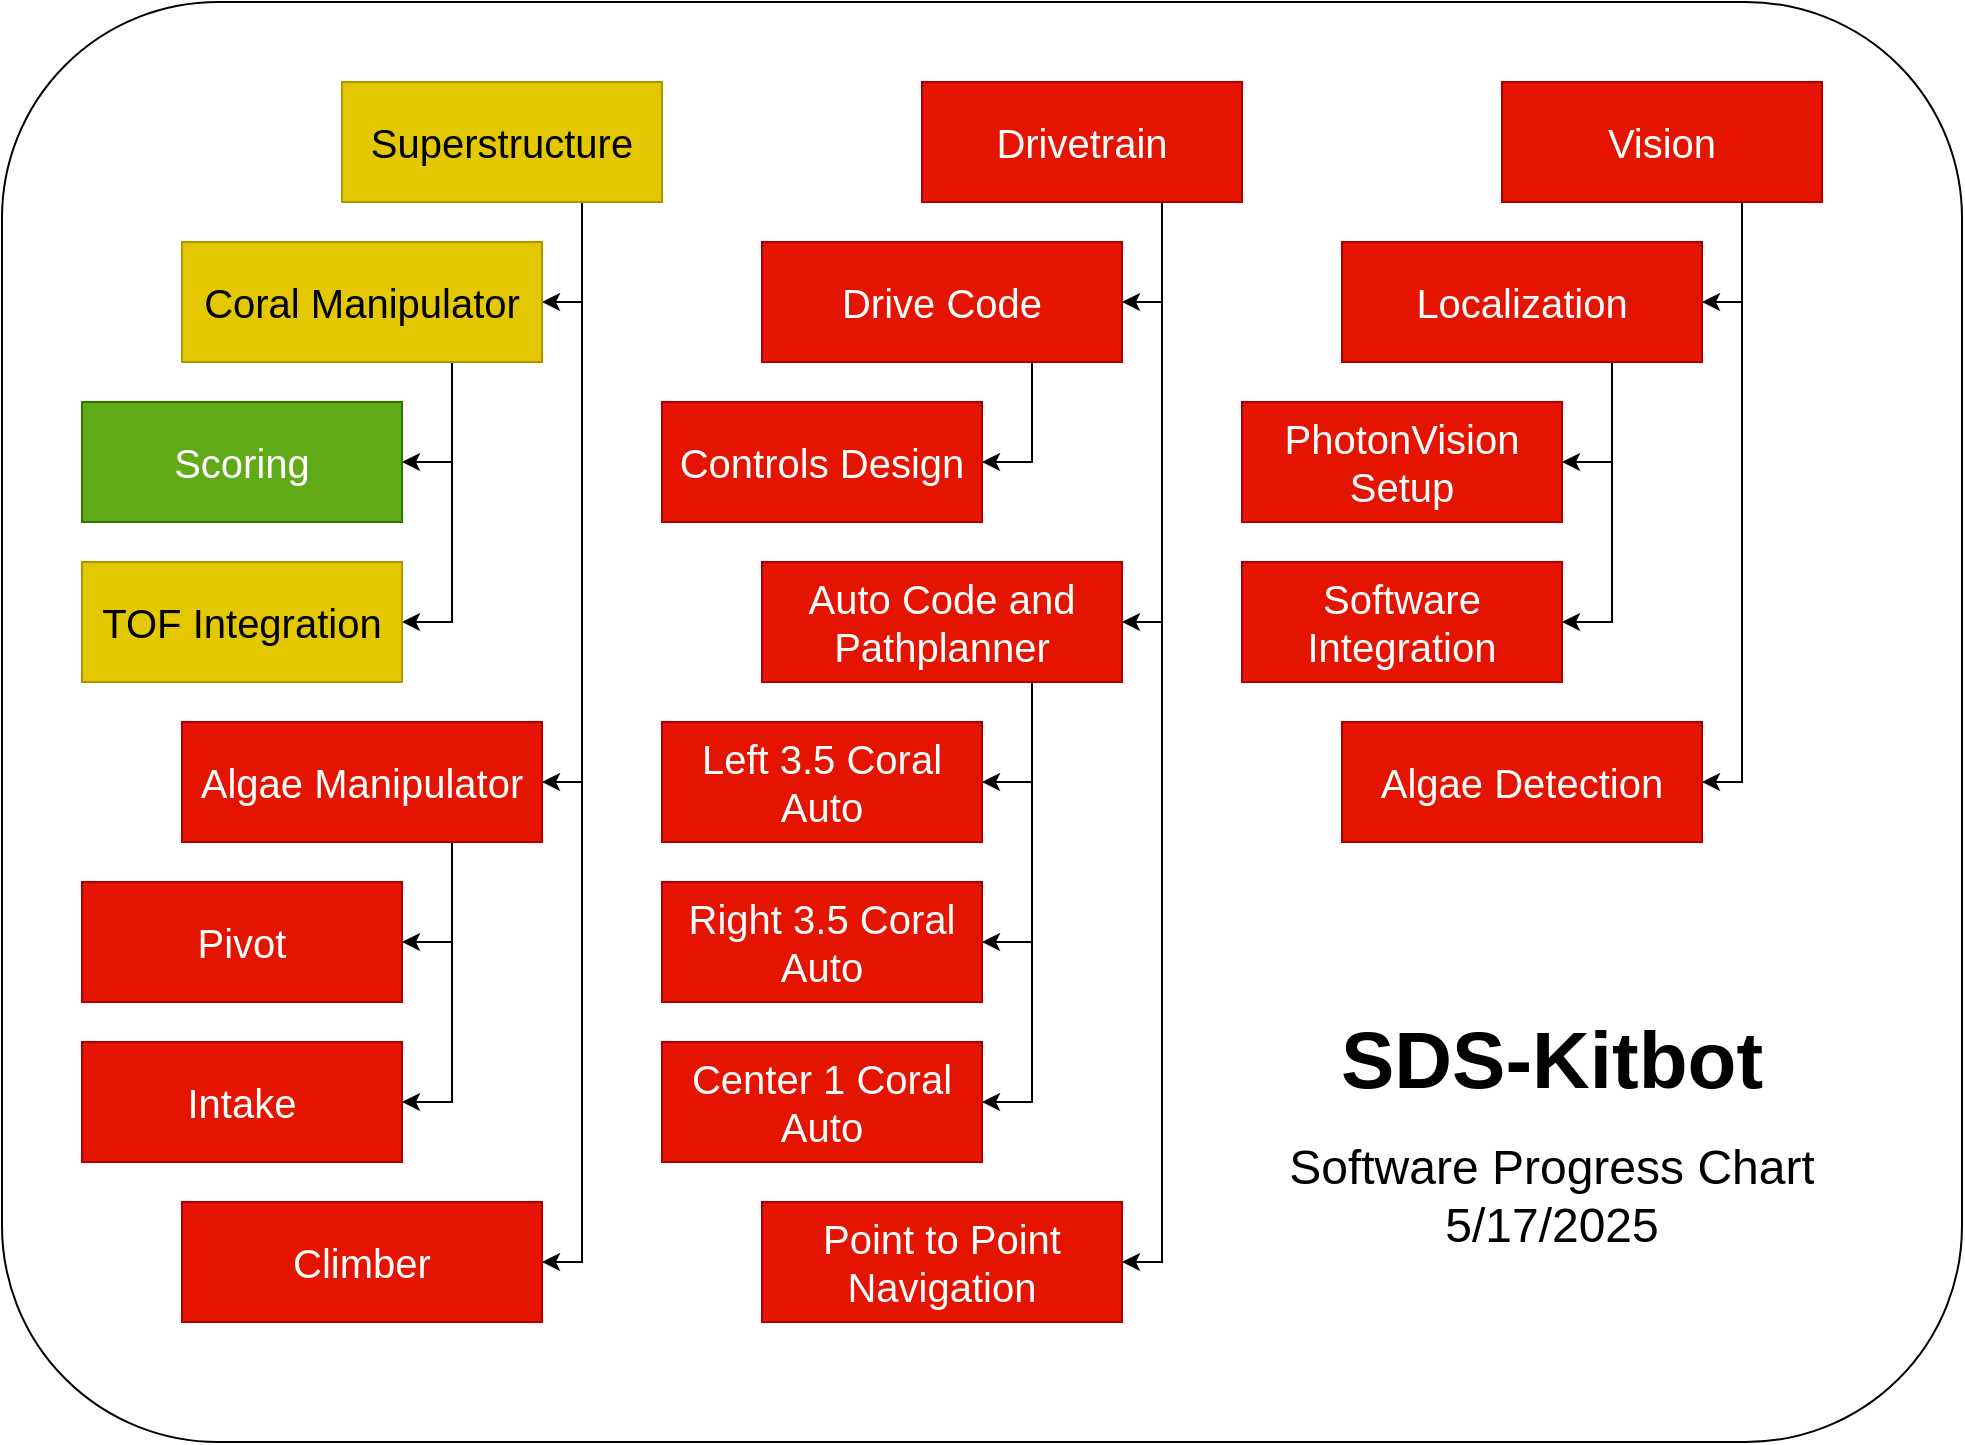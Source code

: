 <mxfile version="27.0.5">
  <diagram name="Page-1" id="dug8fv7ycsA11RF5Gt8a">
    <mxGraphModel dx="2916" dy="2302" grid="1" gridSize="10" guides="1" tooltips="1" connect="1" arrows="1" fold="1" page="1" pageScale="1" pageWidth="850" pageHeight="1100" math="0" shadow="0">
      <root>
        <mxCell id="0" />
        <mxCell id="1" parent="0" />
        <mxCell id="UqHOQpS3FC7qUrL0Vxzs-60" value="" style="rounded=1;whiteSpace=wrap;html=1;" vertex="1" parent="1">
          <mxGeometry x="-30" y="-30" width="980" height="720" as="geometry" />
        </mxCell>
        <mxCell id="UqHOQpS3FC7qUrL0Vxzs-7" style="edgeStyle=orthogonalEdgeStyle;rounded=0;orthogonalLoop=1;jettySize=auto;html=1;exitX=0.75;exitY=1;exitDx=0;exitDy=0;entryX=1;entryY=0.5;entryDx=0;entryDy=0;" edge="1" parent="1" source="UqHOQpS3FC7qUrL0Vxzs-1" target="UqHOQpS3FC7qUrL0Vxzs-2">
          <mxGeometry relative="1" as="geometry" />
        </mxCell>
        <mxCell id="UqHOQpS3FC7qUrL0Vxzs-10" style="edgeStyle=orthogonalEdgeStyle;rounded=0;orthogonalLoop=1;jettySize=auto;html=1;exitX=0.75;exitY=1;exitDx=0;exitDy=0;entryX=1;entryY=0.5;entryDx=0;entryDy=0;" edge="1" parent="1" source="UqHOQpS3FC7qUrL0Vxzs-1" target="UqHOQpS3FC7qUrL0Vxzs-9">
          <mxGeometry relative="1" as="geometry" />
        </mxCell>
        <mxCell id="UqHOQpS3FC7qUrL0Vxzs-16" style="edgeStyle=orthogonalEdgeStyle;rounded=0;orthogonalLoop=1;jettySize=auto;html=1;exitX=0.75;exitY=1;exitDx=0;exitDy=0;entryX=1;entryY=0.5;entryDx=0;entryDy=0;" edge="1" parent="1" source="UqHOQpS3FC7qUrL0Vxzs-1" target="UqHOQpS3FC7qUrL0Vxzs-15">
          <mxGeometry relative="1" as="geometry" />
        </mxCell>
        <mxCell id="UqHOQpS3FC7qUrL0Vxzs-1" value="Superstructure" style="rounded=0;whiteSpace=wrap;html=1;fontSize=20;fillColor=#e3c800;fontColor=#000000;strokeColor=#B09500;" vertex="1" parent="1">
          <mxGeometry x="140" y="10" width="160" height="60" as="geometry" />
        </mxCell>
        <mxCell id="UqHOQpS3FC7qUrL0Vxzs-5" style="edgeStyle=orthogonalEdgeStyle;rounded=0;orthogonalLoop=1;jettySize=auto;html=1;exitX=0.75;exitY=1;exitDx=0;exitDy=0;entryX=1;entryY=0.5;entryDx=0;entryDy=0;" edge="1" parent="1" source="UqHOQpS3FC7qUrL0Vxzs-2" target="UqHOQpS3FC7qUrL0Vxzs-3">
          <mxGeometry relative="1" as="geometry" />
        </mxCell>
        <mxCell id="UqHOQpS3FC7qUrL0Vxzs-6" style="edgeStyle=orthogonalEdgeStyle;rounded=0;orthogonalLoop=1;jettySize=auto;html=1;exitX=0.75;exitY=1;exitDx=0;exitDy=0;entryX=1;entryY=0.5;entryDx=0;entryDy=0;" edge="1" parent="1" source="UqHOQpS3FC7qUrL0Vxzs-2" target="UqHOQpS3FC7qUrL0Vxzs-4">
          <mxGeometry relative="1" as="geometry" />
        </mxCell>
        <mxCell id="UqHOQpS3FC7qUrL0Vxzs-2" value="Coral Manipulator" style="rounded=0;whiteSpace=wrap;html=1;fontSize=20;fillColor=#e3c800;fontColor=#000000;strokeColor=#B09500;" vertex="1" parent="1">
          <mxGeometry x="60" y="90" width="180" height="60" as="geometry" />
        </mxCell>
        <mxCell id="UqHOQpS3FC7qUrL0Vxzs-3" value="Scoring" style="rounded=0;whiteSpace=wrap;html=1;fontSize=20;fillColor=#60a917;fontColor=#ffffff;strokeColor=#2D7600;" vertex="1" parent="1">
          <mxGeometry x="10" y="170" width="160" height="60" as="geometry" />
        </mxCell>
        <mxCell id="UqHOQpS3FC7qUrL0Vxzs-4" value="TOF Integration" style="rounded=0;whiteSpace=wrap;html=1;fontSize=20;fillColor=#e3c800;fontColor=#000000;strokeColor=#B09500;" vertex="1" parent="1">
          <mxGeometry x="10" y="250" width="160" height="60" as="geometry" />
        </mxCell>
        <mxCell id="UqHOQpS3FC7qUrL0Vxzs-13" style="edgeStyle=orthogonalEdgeStyle;rounded=0;orthogonalLoop=1;jettySize=auto;html=1;exitX=0.75;exitY=1;exitDx=0;exitDy=0;entryX=1;entryY=0.5;entryDx=0;entryDy=0;" edge="1" parent="1" source="UqHOQpS3FC7qUrL0Vxzs-9" target="UqHOQpS3FC7qUrL0Vxzs-11">
          <mxGeometry relative="1" as="geometry" />
        </mxCell>
        <mxCell id="UqHOQpS3FC7qUrL0Vxzs-14" style="edgeStyle=orthogonalEdgeStyle;rounded=0;orthogonalLoop=1;jettySize=auto;html=1;exitX=0.75;exitY=1;exitDx=0;exitDy=0;entryX=1;entryY=0.5;entryDx=0;entryDy=0;" edge="1" parent="1" source="UqHOQpS3FC7qUrL0Vxzs-9" target="UqHOQpS3FC7qUrL0Vxzs-12">
          <mxGeometry relative="1" as="geometry" />
        </mxCell>
        <mxCell id="UqHOQpS3FC7qUrL0Vxzs-9" value="Algae Manipulator" style="rounded=0;whiteSpace=wrap;html=1;fontSize=20;fillColor=#e51400;fontColor=#ffffff;strokeColor=#B20000;" vertex="1" parent="1">
          <mxGeometry x="60" y="330" width="180" height="60" as="geometry" />
        </mxCell>
        <mxCell id="UqHOQpS3FC7qUrL0Vxzs-11" value="Pivot" style="rounded=0;whiteSpace=wrap;html=1;fontSize=20;fillColor=#e51400;fontColor=#ffffff;strokeColor=#B20000;" vertex="1" parent="1">
          <mxGeometry x="10" y="410" width="160" height="60" as="geometry" />
        </mxCell>
        <mxCell id="UqHOQpS3FC7qUrL0Vxzs-12" value="Intake" style="rounded=0;whiteSpace=wrap;html=1;fontSize=20;fillColor=#e51400;fontColor=#ffffff;strokeColor=#B20000;" vertex="1" parent="1">
          <mxGeometry x="10" y="490" width="160" height="60" as="geometry" />
        </mxCell>
        <mxCell id="UqHOQpS3FC7qUrL0Vxzs-15" value="Climber" style="rounded=0;whiteSpace=wrap;html=1;fontSize=20;fillColor=#e51400;fontColor=#ffffff;strokeColor=#B20000;" vertex="1" parent="1">
          <mxGeometry x="60" y="570" width="180" height="60" as="geometry" />
        </mxCell>
        <mxCell id="UqHOQpS3FC7qUrL0Vxzs-18" style="edgeStyle=orthogonalEdgeStyle;rounded=0;orthogonalLoop=1;jettySize=auto;html=1;exitX=0.75;exitY=1;exitDx=0;exitDy=0;entryX=1;entryY=0.5;entryDx=0;entryDy=0;" edge="1" parent="1" source="UqHOQpS3FC7qUrL0Vxzs-21" target="UqHOQpS3FC7qUrL0Vxzs-24">
          <mxGeometry relative="1" as="geometry" />
        </mxCell>
        <mxCell id="UqHOQpS3FC7qUrL0Vxzs-19" style="edgeStyle=orthogonalEdgeStyle;rounded=0;orthogonalLoop=1;jettySize=auto;html=1;exitX=0.75;exitY=1;exitDx=0;exitDy=0;entryX=1;entryY=0.5;entryDx=0;entryDy=0;" edge="1" parent="1" source="UqHOQpS3FC7qUrL0Vxzs-21" target="UqHOQpS3FC7qUrL0Vxzs-29">
          <mxGeometry relative="1" as="geometry" />
        </mxCell>
        <mxCell id="UqHOQpS3FC7qUrL0Vxzs-54" style="edgeStyle=orthogonalEdgeStyle;rounded=0;orthogonalLoop=1;jettySize=auto;html=1;exitX=0.75;exitY=1;exitDx=0;exitDy=0;entryX=1;entryY=0.5;entryDx=0;entryDy=0;" edge="1" parent="1" source="UqHOQpS3FC7qUrL0Vxzs-21" target="UqHOQpS3FC7qUrL0Vxzs-53">
          <mxGeometry relative="1" as="geometry" />
        </mxCell>
        <mxCell id="UqHOQpS3FC7qUrL0Vxzs-21" value="Drivetrain" style="rounded=0;whiteSpace=wrap;html=1;fontSize=20;fillColor=#e51400;fontColor=#ffffff;strokeColor=#B20000;" vertex="1" parent="1">
          <mxGeometry x="430" y="10" width="160" height="60" as="geometry" />
        </mxCell>
        <mxCell id="UqHOQpS3FC7qUrL0Vxzs-59" style="edgeStyle=orthogonalEdgeStyle;rounded=0;orthogonalLoop=1;jettySize=auto;html=1;exitX=0.75;exitY=1;exitDx=0;exitDy=0;entryX=1;entryY=0.5;entryDx=0;entryDy=0;" edge="1" parent="1" source="UqHOQpS3FC7qUrL0Vxzs-24" target="UqHOQpS3FC7qUrL0Vxzs-26">
          <mxGeometry relative="1" as="geometry" />
        </mxCell>
        <mxCell id="UqHOQpS3FC7qUrL0Vxzs-24" value="Drive Code" style="rounded=0;whiteSpace=wrap;html=1;fontSize=20;fillColor=#e51400;fontColor=#ffffff;strokeColor=#B20000;" vertex="1" parent="1">
          <mxGeometry x="350" y="90" width="180" height="60" as="geometry" />
        </mxCell>
        <mxCell id="UqHOQpS3FC7qUrL0Vxzs-26" value="Controls Design" style="rounded=0;whiteSpace=wrap;html=1;fontSize=20;fillColor=#e51400;fontColor=#ffffff;strokeColor=#B20000;" vertex="1" parent="1">
          <mxGeometry x="300" y="170" width="160" height="60" as="geometry" />
        </mxCell>
        <mxCell id="UqHOQpS3FC7qUrL0Vxzs-27" style="edgeStyle=orthogonalEdgeStyle;rounded=0;orthogonalLoop=1;jettySize=auto;html=1;exitX=0.75;exitY=1;exitDx=0;exitDy=0;entryX=1;entryY=0.5;entryDx=0;entryDy=0;" edge="1" parent="1" source="UqHOQpS3FC7qUrL0Vxzs-29" target="UqHOQpS3FC7qUrL0Vxzs-30">
          <mxGeometry relative="1" as="geometry" />
        </mxCell>
        <mxCell id="UqHOQpS3FC7qUrL0Vxzs-28" style="edgeStyle=orthogonalEdgeStyle;rounded=0;orthogonalLoop=1;jettySize=auto;html=1;exitX=0.75;exitY=1;exitDx=0;exitDy=0;entryX=1;entryY=0.5;entryDx=0;entryDy=0;" edge="1" parent="1" source="UqHOQpS3FC7qUrL0Vxzs-29" target="UqHOQpS3FC7qUrL0Vxzs-31">
          <mxGeometry relative="1" as="geometry" />
        </mxCell>
        <mxCell id="UqHOQpS3FC7qUrL0Vxzs-35" style="edgeStyle=orthogonalEdgeStyle;rounded=0;orthogonalLoop=1;jettySize=auto;html=1;exitX=0.75;exitY=1;exitDx=0;exitDy=0;entryX=1;entryY=0.5;entryDx=0;entryDy=0;" edge="1" parent="1" source="UqHOQpS3FC7qUrL0Vxzs-29" target="UqHOQpS3FC7qUrL0Vxzs-34">
          <mxGeometry relative="1" as="geometry" />
        </mxCell>
        <mxCell id="UqHOQpS3FC7qUrL0Vxzs-29" value="Auto Code and Pathplanner" style="rounded=0;whiteSpace=wrap;html=1;fontSize=20;fillColor=#e51400;fontColor=#ffffff;strokeColor=#B20000;" vertex="1" parent="1">
          <mxGeometry x="350" y="250" width="180" height="60" as="geometry" />
        </mxCell>
        <mxCell id="UqHOQpS3FC7qUrL0Vxzs-30" value="Left 3.5 Coral Auto" style="rounded=0;whiteSpace=wrap;html=1;fontSize=20;fillColor=#e51400;fontColor=#ffffff;strokeColor=#B20000;" vertex="1" parent="1">
          <mxGeometry x="300" y="330" width="160" height="60" as="geometry" />
        </mxCell>
        <mxCell id="UqHOQpS3FC7qUrL0Vxzs-31" value="Right 3.5 Coral Auto" style="rounded=0;whiteSpace=wrap;html=1;fontSize=20;fillColor=#e51400;fontColor=#ffffff;strokeColor=#B20000;" vertex="1" parent="1">
          <mxGeometry x="300" y="410" width="160" height="60" as="geometry" />
        </mxCell>
        <mxCell id="UqHOQpS3FC7qUrL0Vxzs-34" value="Center 1 Coral Auto" style="rounded=0;whiteSpace=wrap;html=1;fontSize=20;fillColor=#e51400;fontColor=#ffffff;strokeColor=#B20000;" vertex="1" parent="1">
          <mxGeometry x="300" y="490" width="160" height="60" as="geometry" />
        </mxCell>
        <mxCell id="UqHOQpS3FC7qUrL0Vxzs-38" style="edgeStyle=orthogonalEdgeStyle;rounded=0;orthogonalLoop=1;jettySize=auto;html=1;exitX=0.75;exitY=1;exitDx=0;exitDy=0;entryX=1;entryY=0.5;entryDx=0;entryDy=0;" edge="1" parent="1" source="UqHOQpS3FC7qUrL0Vxzs-40" target="UqHOQpS3FC7qUrL0Vxzs-43">
          <mxGeometry relative="1" as="geometry" />
        </mxCell>
        <mxCell id="UqHOQpS3FC7qUrL0Vxzs-39" style="edgeStyle=orthogonalEdgeStyle;rounded=0;orthogonalLoop=1;jettySize=auto;html=1;exitX=0.75;exitY=1;exitDx=0;exitDy=0;entryX=1;entryY=0.5;entryDx=0;entryDy=0;" edge="1" parent="1" source="UqHOQpS3FC7qUrL0Vxzs-40" target="UqHOQpS3FC7qUrL0Vxzs-49">
          <mxGeometry relative="1" as="geometry" />
        </mxCell>
        <mxCell id="UqHOQpS3FC7qUrL0Vxzs-40" value="Vision" style="rounded=0;whiteSpace=wrap;html=1;fontSize=20;fillColor=#e51400;fontColor=#ffffff;strokeColor=#B20000;" vertex="1" parent="1">
          <mxGeometry x="720" y="10" width="160" height="60" as="geometry" />
        </mxCell>
        <mxCell id="UqHOQpS3FC7qUrL0Vxzs-56" style="edgeStyle=orthogonalEdgeStyle;rounded=0;orthogonalLoop=1;jettySize=auto;html=1;exitX=0.75;exitY=1;exitDx=0;exitDy=0;entryX=1;entryY=0.5;entryDx=0;entryDy=0;" edge="1" parent="1" source="UqHOQpS3FC7qUrL0Vxzs-43" target="UqHOQpS3FC7qUrL0Vxzs-55">
          <mxGeometry relative="1" as="geometry" />
        </mxCell>
        <mxCell id="UqHOQpS3FC7qUrL0Vxzs-58" style="edgeStyle=orthogonalEdgeStyle;rounded=0;orthogonalLoop=1;jettySize=auto;html=1;exitX=0.75;exitY=1;exitDx=0;exitDy=0;entryX=1;entryY=0.5;entryDx=0;entryDy=0;" edge="1" parent="1" source="UqHOQpS3FC7qUrL0Vxzs-43" target="UqHOQpS3FC7qUrL0Vxzs-57">
          <mxGeometry relative="1" as="geometry" />
        </mxCell>
        <mxCell id="UqHOQpS3FC7qUrL0Vxzs-43" value="Localization" style="rounded=0;whiteSpace=wrap;html=1;fontSize=20;fillColor=#e51400;fontColor=#ffffff;strokeColor=#B20000;" vertex="1" parent="1">
          <mxGeometry x="640" y="90" width="180" height="60" as="geometry" />
        </mxCell>
        <mxCell id="UqHOQpS3FC7qUrL0Vxzs-49" value="Algae Detection" style="rounded=0;whiteSpace=wrap;html=1;fontSize=20;fillColor=#e51400;fontColor=#ffffff;strokeColor=#B20000;" vertex="1" parent="1">
          <mxGeometry x="640" y="330" width="180" height="60" as="geometry" />
        </mxCell>
        <mxCell id="UqHOQpS3FC7qUrL0Vxzs-53" value="Point to Point Navigation" style="rounded=0;whiteSpace=wrap;html=1;fontSize=20;fillColor=#e51400;fontColor=#ffffff;strokeColor=#B20000;" vertex="1" parent="1">
          <mxGeometry x="350" y="570" width="180" height="60" as="geometry" />
        </mxCell>
        <mxCell id="UqHOQpS3FC7qUrL0Vxzs-55" value="PhotonVision Setup" style="rounded=0;whiteSpace=wrap;html=1;fontSize=20;fillColor=#e51400;fontColor=#ffffff;strokeColor=#B20000;" vertex="1" parent="1">
          <mxGeometry x="590" y="170" width="160" height="60" as="geometry" />
        </mxCell>
        <mxCell id="UqHOQpS3FC7qUrL0Vxzs-57" value="Software Integration" style="rounded=0;whiteSpace=wrap;html=1;fontSize=20;fillColor=#e51400;fontColor=#ffffff;strokeColor=#B20000;" vertex="1" parent="1">
          <mxGeometry x="590" y="250" width="160" height="60" as="geometry" />
        </mxCell>
        <mxCell id="UqHOQpS3FC7qUrL0Vxzs-61" value="&lt;h1 style=&quot;margin-top: 0px;&quot;&gt;&lt;font style=&quot;font-size: 40px;&quot;&gt;SDS-Kitbot&lt;/font&gt;&lt;/h1&gt;&lt;div&gt;&lt;font style=&quot;font-size: 24px;&quot;&gt;Software Progress Chart&lt;/font&gt;&lt;/div&gt;&lt;div&gt;&lt;font style=&quot;font-size: 24px;&quot;&gt;5/17/2025&lt;/font&gt;&lt;/div&gt;" style="text;html=1;whiteSpace=wrap;overflow=hidden;rounded=0;align=center;verticalAlign=middle;" vertex="1" parent="1">
          <mxGeometry x="590" y="440" width="310" height="190" as="geometry" />
        </mxCell>
      </root>
    </mxGraphModel>
  </diagram>
</mxfile>
